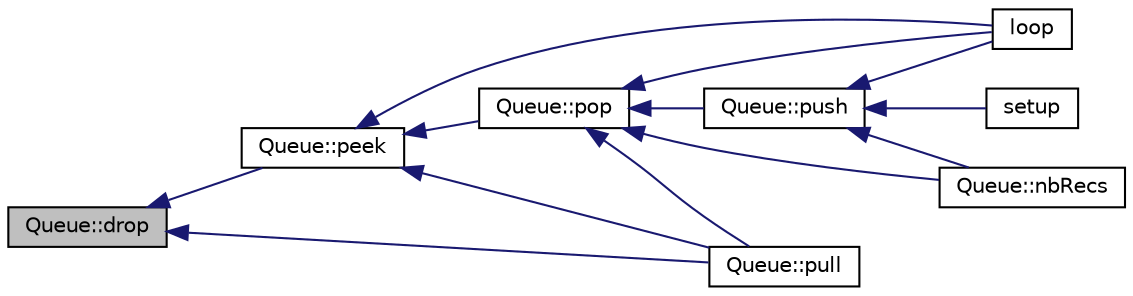digraph "Queue::drop"
{
  edge [fontname="Helvetica",fontsize="10",labelfontname="Helvetica",labelfontsize="10"];
  node [fontname="Helvetica",fontsize="10",shape=record];
  rankdir="LR";
  Node11 [label="Queue::drop",height=0.2,width=0.4,color="black", fillcolor="grey75", style="filled", fontcolor="black"];
  Node11 -> Node12 [dir="back",color="midnightblue",fontsize="10",style="solid",fontname="Helvetica"];
  Node12 [label="Queue::peek",height=0.2,width=0.4,color="black", fillcolor="white", style="filled",URL="$class_queue.html#a5a715cb528a84594bab04cb73afbfc4b",tooltip="Peek record from queue. "];
  Node12 -> Node13 [dir="back",color="midnightblue",fontsize="10",style="solid",fontname="Helvetica"];
  Node13 [label="loop",height=0.2,width=0.4,color="black", fillcolor="white", style="filled",URL="$_lib_tst_8ino.html#afe461d27b9c48d5921c00d521181f12f"];
  Node12 -> Node14 [dir="back",color="midnightblue",fontsize="10",style="solid",fontname="Helvetica"];
  Node14 [label="Queue::pop",height=0.2,width=0.4,color="black", fillcolor="white", style="filled",URL="$class_queue.html#a0ffe1950f8d1afcc4ec0e0fb3de802da",tooltip="Pop record from queue. "];
  Node14 -> Node13 [dir="back",color="midnightblue",fontsize="10",style="solid",fontname="Helvetica"];
  Node14 -> Node15 [dir="back",color="midnightblue",fontsize="10",style="solid",fontname="Helvetica"];
  Node15 [label="Queue::push",height=0.2,width=0.4,color="black", fillcolor="white", style="filled",URL="$class_queue.html#a415958dbf4a259a52bbc30e20af0d4a7",tooltip="Push record to queue. "];
  Node15 -> Node13 [dir="back",color="midnightblue",fontsize="10",style="solid",fontname="Helvetica"];
  Node15 -> Node16 [dir="back",color="midnightblue",fontsize="10",style="solid",fontname="Helvetica"];
  Node16 [label="setup",height=0.2,width=0.4,color="black", fillcolor="white", style="filled",URL="$_rollover_test_8ino.html#a4fc01d736fe50cf5b977f755b675f11d"];
  Node15 -> Node17 [dir="back",color="midnightblue",fontsize="10",style="solid",fontname="Helvetica"];
  Node17 [label="Queue::nbRecs",height=0.2,width=0.4,color="black", fillcolor="white", style="filled",URL="$class_queue.html#a7cc49f7f967ebd27a4cab081943789d6",tooltip="get number of records in the queue (same as getCount) "];
  Node14 -> Node17 [dir="back",color="midnightblue",fontsize="10",style="solid",fontname="Helvetica"];
  Node14 -> Node18 [dir="back",color="midnightblue",fontsize="10",style="solid",fontname="Helvetica"];
  Node18 [label="Queue::pull",height=0.2,width=0.4,color="black", fillcolor="white", style="filled",URL="$class_queue.html#a68c5caf6d2106316ea7a6b08597ce34b",tooltip="Pull record from queue (same as pop) "];
  Node12 -> Node18 [dir="back",color="midnightblue",fontsize="10",style="solid",fontname="Helvetica"];
  Node11 -> Node18 [dir="back",color="midnightblue",fontsize="10",style="solid",fontname="Helvetica"];
}
